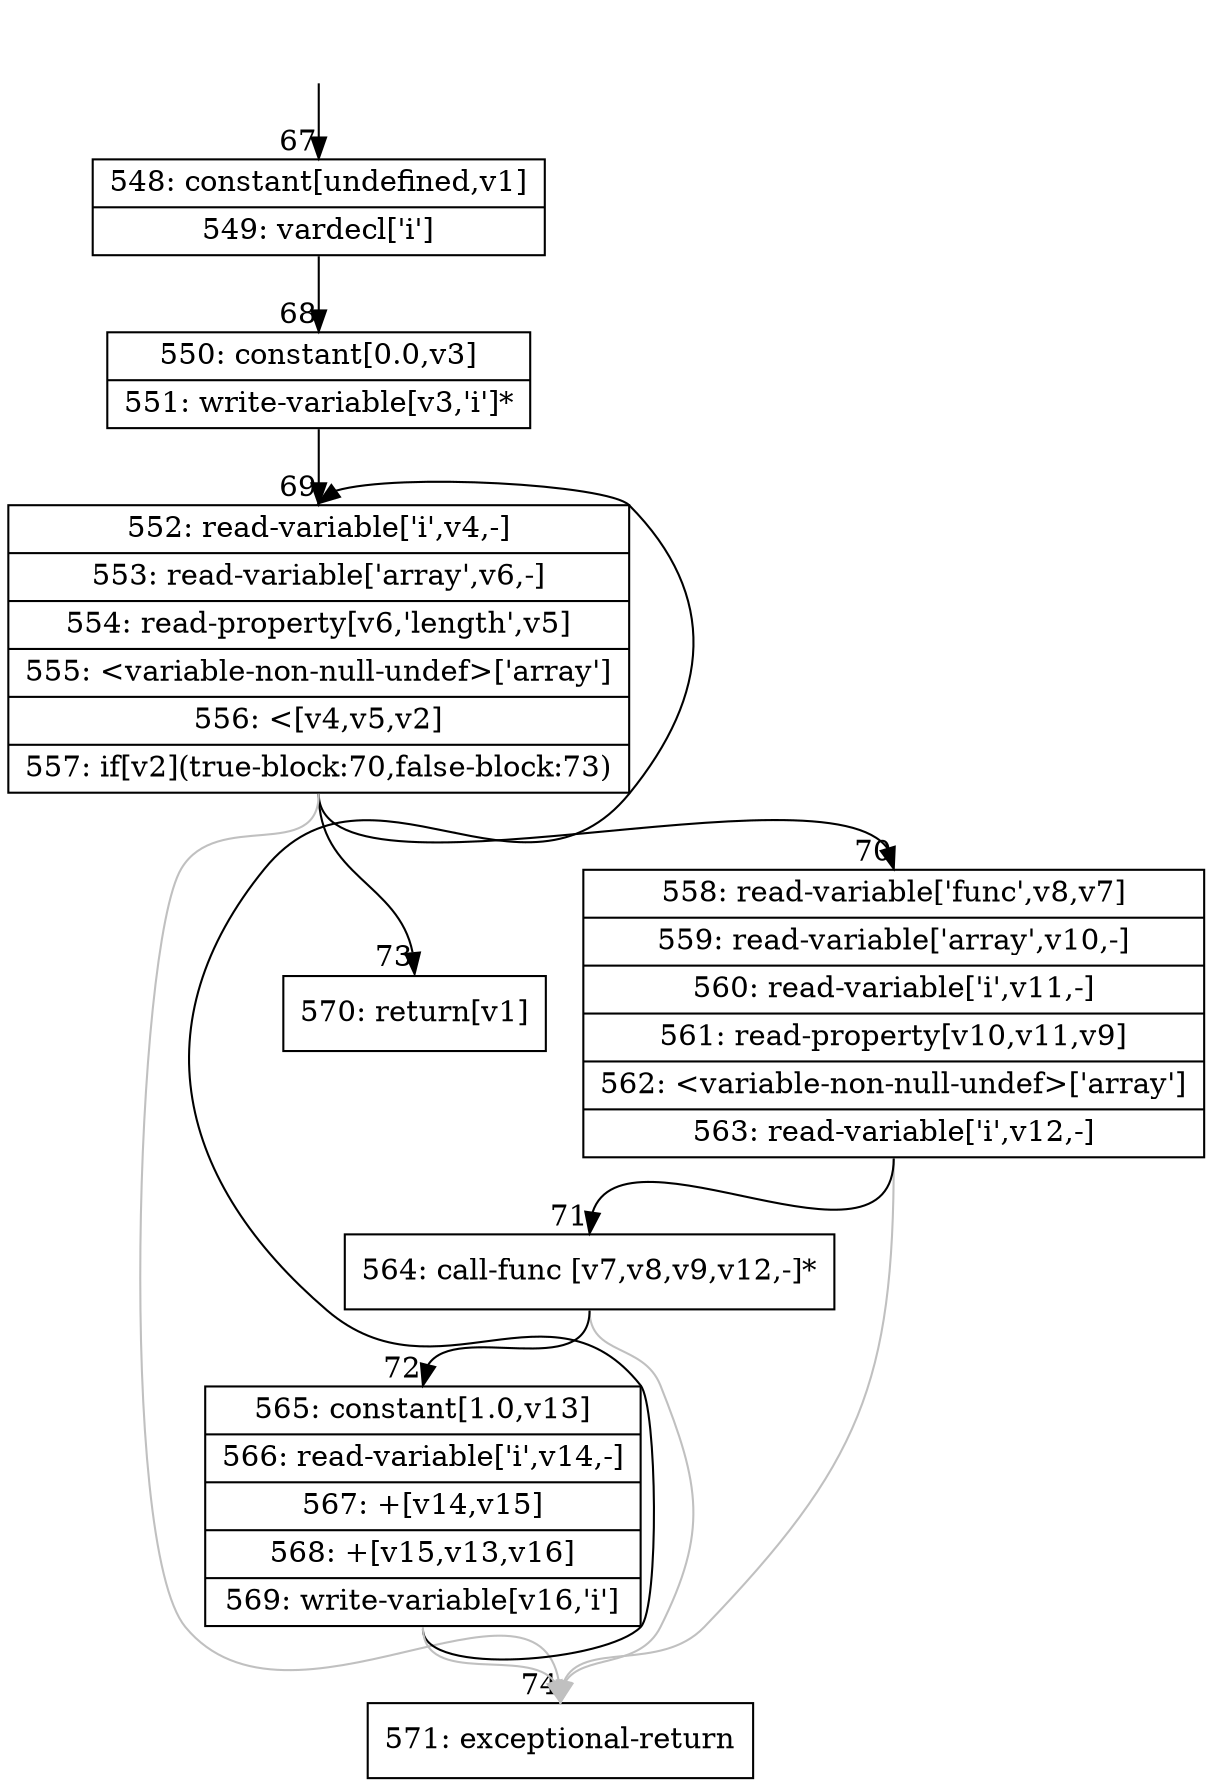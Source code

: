 digraph {
rankdir="TD"
BB_entry2[shape=none,label=""];
BB_entry2 -> BB67 [tailport=s, headport=n, headlabel="    67"]
BB67 [shape=record label="{548: constant[undefined,v1]|549: vardecl['i']}" ] 
BB67 -> BB68 [tailport=s, headport=n, headlabel="      68"]
BB68 [shape=record label="{550: constant[0.0,v3]|551: write-variable[v3,'i']*}" ] 
BB68 -> BB69 [tailport=s, headport=n, headlabel="      69"]
BB69 [shape=record label="{552: read-variable['i',v4,-]|553: read-variable['array',v6,-]|554: read-property[v6,'length',v5]|555: \<variable-non-null-undef\>['array']|556: \<[v4,v5,v2]|557: if[v2](true-block:70,false-block:73)}" ] 
BB69 -> BB70 [tailport=s, headport=n, headlabel="      70"]
BB69 -> BB73 [tailport=s, headport=n, headlabel="      73"]
BB69 -> BB74 [tailport=s, headport=n, color=gray, headlabel="      74"]
BB70 [shape=record label="{558: read-variable['func',v8,v7]|559: read-variable['array',v10,-]|560: read-variable['i',v11,-]|561: read-property[v10,v11,v9]|562: \<variable-non-null-undef\>['array']|563: read-variable['i',v12,-]}" ] 
BB70 -> BB71 [tailport=s, headport=n, headlabel="      71"]
BB70 -> BB74 [tailport=s, headport=n, color=gray]
BB71 [shape=record label="{564: call-func [v7,v8,v9,v12,-]*}" ] 
BB71 -> BB72 [tailport=s, headport=n, headlabel="      72"]
BB71 -> BB74 [tailport=s, headport=n, color=gray]
BB72 [shape=record label="{565: constant[1.0,v13]|566: read-variable['i',v14,-]|567: +[v14,v15]|568: +[v15,v13,v16]|569: write-variable[v16,'i']}" ] 
BB72 -> BB69 [tailport=s, headport=n]
BB72 -> BB74 [tailport=s, headport=n, color=gray]
BB73 [shape=record label="{570: return[v1]}" ] 
BB74 [shape=record label="{571: exceptional-return}" ] 
//#$~ 24
}
